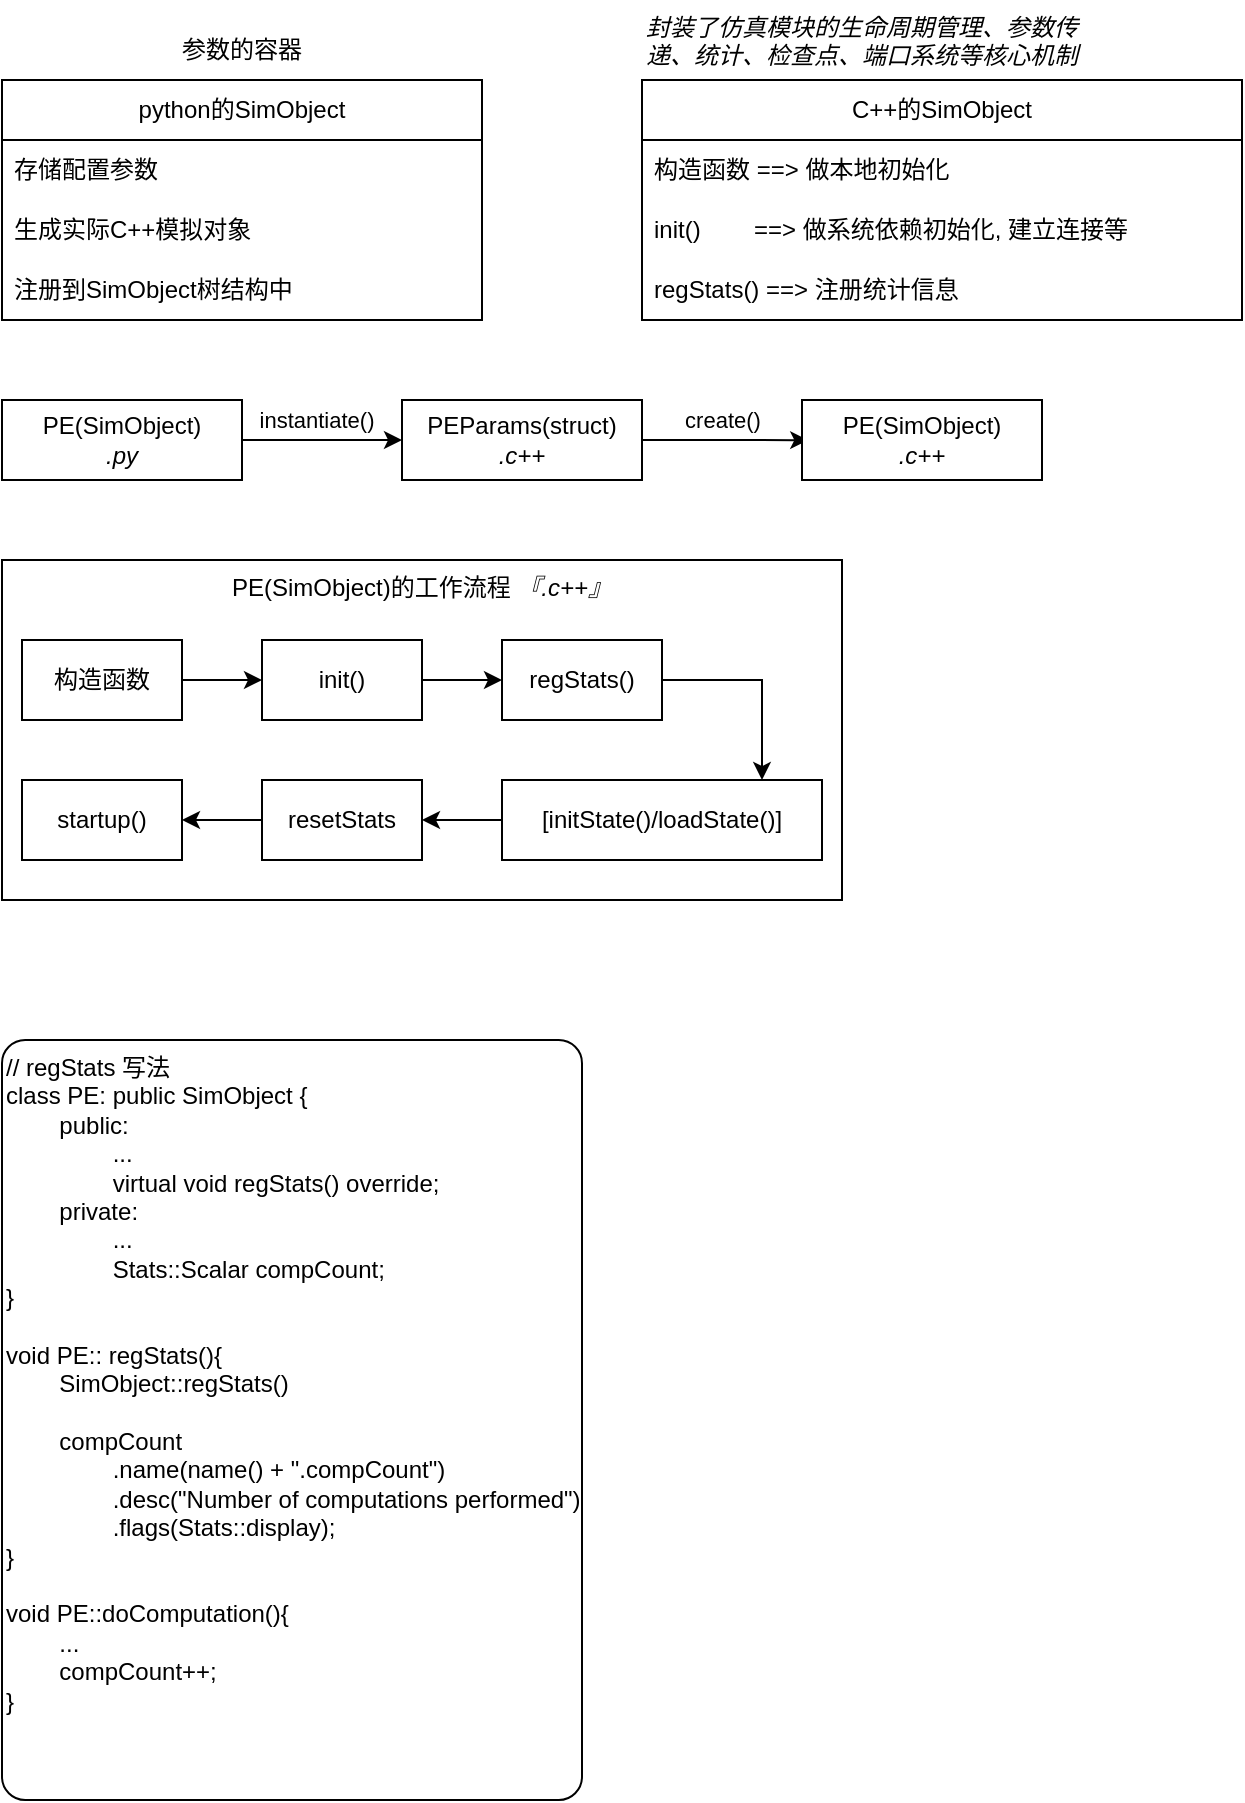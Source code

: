 <mxfile version="27.1.6">
  <diagram name="SimObject" id="-daLCYb_sPlYekwP6ffY">
    <mxGraphModel dx="554" dy="807" grid="1" gridSize="10" guides="1" tooltips="1" connect="1" arrows="1" fold="1" page="1" pageScale="1" pageWidth="827" pageHeight="1169" math="0" shadow="0">
      <root>
        <mxCell id="0" />
        <mxCell id="1" parent="0" />
        <mxCell id="MVA4C9VbbbMDx0Rcn064-6" value="python的SimObject" style="swimlane;fontStyle=0;childLayout=stackLayout;horizontal=1;startSize=30;horizontalStack=0;resizeParent=1;resizeParentMax=0;resizeLast=0;collapsible=1;marginBottom=0;whiteSpace=wrap;html=1;" vertex="1" parent="1">
          <mxGeometry x="40" y="40" width="240" height="120" as="geometry" />
        </mxCell>
        <mxCell id="MVA4C9VbbbMDx0Rcn064-7" value="存储配置参数" style="text;strokeColor=none;fillColor=none;align=left;verticalAlign=middle;spacingLeft=4;spacingRight=4;overflow=hidden;points=[[0,0.5],[1,0.5]];portConstraint=eastwest;rotatable=0;whiteSpace=wrap;html=1;" vertex="1" parent="MVA4C9VbbbMDx0Rcn064-6">
          <mxGeometry y="30" width="240" height="30" as="geometry" />
        </mxCell>
        <mxCell id="MVA4C9VbbbMDx0Rcn064-8" value="生成实际C++模拟对象" style="text;strokeColor=none;fillColor=none;align=left;verticalAlign=middle;spacingLeft=4;spacingRight=4;overflow=hidden;points=[[0,0.5],[1,0.5]];portConstraint=eastwest;rotatable=0;whiteSpace=wrap;html=1;" vertex="1" parent="MVA4C9VbbbMDx0Rcn064-6">
          <mxGeometry y="60" width="240" height="30" as="geometry" />
        </mxCell>
        <mxCell id="MVA4C9VbbbMDx0Rcn064-9" value="注册到SimObject树结构中" style="text;strokeColor=none;fillColor=none;align=left;verticalAlign=middle;spacingLeft=4;spacingRight=4;overflow=hidden;points=[[0,0.5],[1,0.5]];portConstraint=eastwest;rotatable=0;whiteSpace=wrap;html=1;" vertex="1" parent="MVA4C9VbbbMDx0Rcn064-6">
          <mxGeometry y="90" width="240" height="30" as="geometry" />
        </mxCell>
        <mxCell id="MVA4C9VbbbMDx0Rcn064-16" value="参数的容器" style="text;html=1;align=center;verticalAlign=middle;whiteSpace=wrap;rounded=0;" vertex="1" parent="1">
          <mxGeometry x="120" y="10" width="80" height="30" as="geometry" />
        </mxCell>
        <mxCell id="MVA4C9VbbbMDx0Rcn064-17" value="&lt;div&gt;PEParams(struct)&lt;/div&gt;&lt;div&gt;&lt;i&gt;.c++&lt;/i&gt;&lt;/div&gt;" style="rounded=0;whiteSpace=wrap;html=1;" vertex="1" parent="1">
          <mxGeometry x="240" y="200" width="120" height="40" as="geometry" />
        </mxCell>
        <mxCell id="MVA4C9VbbbMDx0Rcn064-18" value="&lt;div&gt;PE(SimObject)&lt;/div&gt;&lt;div&gt;&lt;i&gt;.py&lt;/i&gt;&lt;/div&gt;" style="rounded=0;whiteSpace=wrap;html=1;" vertex="1" parent="1">
          <mxGeometry x="40" y="200" width="120" height="40" as="geometry" />
        </mxCell>
        <mxCell id="MVA4C9VbbbMDx0Rcn064-19" value="" style="endArrow=classic;html=1;rounded=0;" edge="1" parent="1" target="MVA4C9VbbbMDx0Rcn064-17">
          <mxGeometry width="50" height="50" relative="1" as="geometry">
            <mxPoint x="160" y="220" as="sourcePoint" />
            <mxPoint x="210" y="170" as="targetPoint" />
          </mxGeometry>
        </mxCell>
        <mxCell id="MVA4C9VbbbMDx0Rcn064-20" value="instantiate()" style="edgeLabel;html=1;align=center;verticalAlign=middle;resizable=0;points=[];" vertex="1" connectable="0" parent="MVA4C9VbbbMDx0Rcn064-19">
          <mxGeometry x="-0.089" relative="1" as="geometry">
            <mxPoint y="-10" as="offset" />
          </mxGeometry>
        </mxCell>
        <mxCell id="MVA4C9VbbbMDx0Rcn064-21" value="" style="endArrow=classic;html=1;rounded=0;exitX=1;exitY=0.5;exitDx=0;exitDy=0;entryX=0.026;entryY=0.502;entryDx=0;entryDy=0;entryPerimeter=0;" edge="1" parent="1" source="MVA4C9VbbbMDx0Rcn064-17" target="MVA4C9VbbbMDx0Rcn064-22">
          <mxGeometry width="50" height="50" relative="1" as="geometry">
            <mxPoint x="380" y="230" as="sourcePoint" />
            <mxPoint x="440" y="220" as="targetPoint" />
          </mxGeometry>
        </mxCell>
        <mxCell id="MVA4C9VbbbMDx0Rcn064-23" value="create()" style="edgeLabel;html=1;align=center;verticalAlign=middle;resizable=0;points=[];" vertex="1" connectable="0" parent="MVA4C9VbbbMDx0Rcn064-21">
          <mxGeometry x="-0.302" y="1" relative="1" as="geometry">
            <mxPoint x="11" y="-9" as="offset" />
          </mxGeometry>
        </mxCell>
        <mxCell id="MVA4C9VbbbMDx0Rcn064-22" value="&lt;div&gt;PE(SimObject)&lt;/div&gt;&lt;div&gt;&lt;i&gt;.c++&lt;/i&gt;&lt;/div&gt;" style="rounded=0;whiteSpace=wrap;html=1;" vertex="1" parent="1">
          <mxGeometry x="440" y="200" width="120" height="40" as="geometry" />
        </mxCell>
        <mxCell id="MVA4C9VbbbMDx0Rcn064-24" value="C++的SimObject" style="swimlane;fontStyle=0;childLayout=stackLayout;horizontal=1;startSize=30;horizontalStack=0;resizeParent=1;resizeParentMax=0;resizeLast=0;collapsible=1;marginBottom=0;whiteSpace=wrap;html=1;" vertex="1" parent="1">
          <mxGeometry x="360" y="40" width="300" height="120" as="geometry" />
        </mxCell>
        <mxCell id="MVA4C9VbbbMDx0Rcn064-26" value="构造函数 ==&amp;gt; 做本地初始化" style="text;strokeColor=none;fillColor=none;align=left;verticalAlign=middle;spacingLeft=4;spacingRight=4;overflow=hidden;points=[[0,0.5],[1,0.5]];portConstraint=eastwest;rotatable=0;whiteSpace=wrap;html=1;" vertex="1" parent="MVA4C9VbbbMDx0Rcn064-24">
          <mxGeometry y="30" width="300" height="30" as="geometry" />
        </mxCell>
        <mxCell id="MVA4C9VbbbMDx0Rcn064-27" value="&lt;div&gt;init()&amp;nbsp; &amp;nbsp; &amp;nbsp; &amp;nbsp; ==&amp;gt; 做系统依赖初始化, 建立连接等&lt;/div&gt;" style="text;strokeColor=none;fillColor=none;align=left;verticalAlign=middle;spacingLeft=4;spacingRight=4;overflow=hidden;points=[[0,0.5],[1,0.5]];portConstraint=eastwest;rotatable=0;whiteSpace=wrap;html=1;" vertex="1" parent="MVA4C9VbbbMDx0Rcn064-24">
          <mxGeometry y="60" width="300" height="30" as="geometry" />
        </mxCell>
        <mxCell id="MVA4C9VbbbMDx0Rcn064-43" value="regStats() ==&amp;gt; 注册统计信息" style="text;strokeColor=none;fillColor=none;align=left;verticalAlign=middle;spacingLeft=4;spacingRight=4;overflow=hidden;points=[[0,0.5],[1,0.5]];portConstraint=eastwest;rotatable=0;whiteSpace=wrap;html=1;" vertex="1" parent="MVA4C9VbbbMDx0Rcn064-24">
          <mxGeometry y="90" width="300" height="30" as="geometry" />
        </mxCell>
        <mxCell id="MVA4C9VbbbMDx0Rcn064-28" value="封装了仿真模块的生命周期管理、参数传递、统计、检查点、端口系统等核心机制" style="text;whiteSpace=wrap;html=1;fontStyle=2" vertex="1" parent="1">
          <mxGeometry x="360" width="240" height="40" as="geometry" />
        </mxCell>
        <mxCell id="MVA4C9VbbbMDx0Rcn064-30" value="&lt;div&gt;PE(SimObject)的工作流程&amp;nbsp;&lt;i&gt;『.c++』&lt;/i&gt;&lt;/div&gt;&lt;div&gt;&lt;i&gt;&lt;br&gt;&lt;/i&gt;&lt;/div&gt;" style="rounded=0;whiteSpace=wrap;html=1;verticalAlign=top;" vertex="1" parent="1">
          <mxGeometry x="40" y="280" width="420" height="170" as="geometry" />
        </mxCell>
        <mxCell id="MVA4C9VbbbMDx0Rcn064-42" value="" style="group" vertex="1" connectable="0" parent="1">
          <mxGeometry x="50" y="320" width="400" height="110" as="geometry" />
        </mxCell>
        <mxCell id="MVA4C9VbbbMDx0Rcn064-33" value="" style="edgeStyle=orthogonalEdgeStyle;rounded=0;orthogonalLoop=1;jettySize=auto;html=1;" edge="1" parent="MVA4C9VbbbMDx0Rcn064-42" source="MVA4C9VbbbMDx0Rcn064-31" target="MVA4C9VbbbMDx0Rcn064-32">
          <mxGeometry relative="1" as="geometry" />
        </mxCell>
        <mxCell id="MVA4C9VbbbMDx0Rcn064-31" value="构造函数" style="rounded=0;whiteSpace=wrap;html=1;" vertex="1" parent="MVA4C9VbbbMDx0Rcn064-42">
          <mxGeometry width="80" height="40" as="geometry" />
        </mxCell>
        <mxCell id="MVA4C9VbbbMDx0Rcn064-35" value="" style="edgeStyle=orthogonalEdgeStyle;rounded=0;orthogonalLoop=1;jettySize=auto;html=1;" edge="1" parent="MVA4C9VbbbMDx0Rcn064-42" source="MVA4C9VbbbMDx0Rcn064-32" target="MVA4C9VbbbMDx0Rcn064-34">
          <mxGeometry relative="1" as="geometry" />
        </mxCell>
        <mxCell id="MVA4C9VbbbMDx0Rcn064-32" value="init()" style="whiteSpace=wrap;html=1;rounded=0;" vertex="1" parent="MVA4C9VbbbMDx0Rcn064-42">
          <mxGeometry x="120" width="80" height="40" as="geometry" />
        </mxCell>
        <mxCell id="MVA4C9VbbbMDx0Rcn064-37" value="" style="edgeStyle=orthogonalEdgeStyle;rounded=0;orthogonalLoop=1;jettySize=auto;html=1;exitX=1;exitY=0.5;exitDx=0;exitDy=0;entryX=0.81;entryY=0.001;entryDx=0;entryDy=0;entryPerimeter=0;" edge="1" parent="MVA4C9VbbbMDx0Rcn064-42" source="MVA4C9VbbbMDx0Rcn064-34" target="MVA4C9VbbbMDx0Rcn064-36">
          <mxGeometry relative="1" as="geometry">
            <mxPoint x="340" y="20.034" as="sourcePoint" />
            <mxPoint x="360.034" y="70" as="targetPoint" />
            <Array as="points">
              <mxPoint x="370" y="20" />
              <mxPoint x="370" y="70" />
            </Array>
          </mxGeometry>
        </mxCell>
        <mxCell id="MVA4C9VbbbMDx0Rcn064-34" value="regStats()" style="whiteSpace=wrap;html=1;rounded=0;" vertex="1" parent="MVA4C9VbbbMDx0Rcn064-42">
          <mxGeometry x="240" width="80" height="40" as="geometry" />
        </mxCell>
        <mxCell id="MVA4C9VbbbMDx0Rcn064-39" value="" style="edgeStyle=orthogonalEdgeStyle;rounded=0;orthogonalLoop=1;jettySize=auto;html=1;" edge="1" parent="MVA4C9VbbbMDx0Rcn064-42" source="MVA4C9VbbbMDx0Rcn064-36" target="MVA4C9VbbbMDx0Rcn064-38">
          <mxGeometry relative="1" as="geometry" />
        </mxCell>
        <mxCell id="MVA4C9VbbbMDx0Rcn064-36" value="[initState()/loadState()]" style="whiteSpace=wrap;html=1;rounded=0;" vertex="1" parent="MVA4C9VbbbMDx0Rcn064-42">
          <mxGeometry x="240" y="70" width="160" height="40" as="geometry" />
        </mxCell>
        <mxCell id="MVA4C9VbbbMDx0Rcn064-41" value="" style="edgeStyle=orthogonalEdgeStyle;rounded=0;orthogonalLoop=1;jettySize=auto;html=1;" edge="1" parent="MVA4C9VbbbMDx0Rcn064-42" source="MVA4C9VbbbMDx0Rcn064-38" target="MVA4C9VbbbMDx0Rcn064-40">
          <mxGeometry relative="1" as="geometry" />
        </mxCell>
        <mxCell id="MVA4C9VbbbMDx0Rcn064-38" value="resetStats" style="whiteSpace=wrap;html=1;rounded=0;" vertex="1" parent="MVA4C9VbbbMDx0Rcn064-42">
          <mxGeometry x="120" y="70" width="80" height="40" as="geometry" />
        </mxCell>
        <mxCell id="MVA4C9VbbbMDx0Rcn064-40" value="startup()" style="whiteSpace=wrap;html=1;rounded=0;" vertex="1" parent="MVA4C9VbbbMDx0Rcn064-42">
          <mxGeometry y="70" width="80" height="40" as="geometry" />
        </mxCell>
        <mxCell id="MVA4C9VbbbMDx0Rcn064-44" value="&lt;div&gt;// regStats 写法&lt;/div&gt;&lt;div&gt;class PE: public SimObject {&lt;/div&gt;&lt;div&gt;&lt;span style=&quot;white-space: pre;&quot;&gt;&#x9;public:&lt;/span&gt;&lt;/div&gt;&lt;div&gt;&lt;span style=&quot;white-space: pre;&quot;&gt;&lt;span style=&quot;white-space: pre;&quot;&gt;&#x9;&lt;/span&gt;&lt;span style=&quot;white-space: pre;&quot;&gt;&#x9;&lt;/span&gt;...&lt;/span&gt;&lt;/div&gt;&lt;div&gt;&lt;span style=&quot;white-space: pre;&quot;&gt;&lt;span style=&quot;white-space: pre;&quot;&gt;&#x9;&lt;/span&gt;&lt;span style=&quot;white-space: pre;&quot;&gt;&#x9;virtual void regStats() override;&lt;/span&gt;&lt;/span&gt;&lt;/div&gt;&lt;div&gt;&lt;span style=&quot;white-space: pre;&quot;&gt;&lt;span style=&quot;white-space: pre;&quot;&gt;&lt;span style=&quot;white-space: pre;&quot;&gt;&#x9;&lt;/span&gt;private:&lt;/span&gt;&lt;/span&gt;&lt;/div&gt;&lt;div&gt;&lt;span style=&quot;white-space: pre;&quot;&gt;&lt;span style=&quot;white-space: pre;&quot;&gt;&lt;span style=&quot;white-space: pre;&quot;&gt;&#x9;&lt;/span&gt;&lt;span style=&quot;white-space: pre;&quot;&gt;&#x9;&lt;/span&gt;...&lt;/span&gt;&lt;/span&gt;&lt;/div&gt;&lt;div&gt;&lt;span style=&quot;white-space: pre;&quot;&gt;&lt;span style=&quot;white-space: pre;&quot;&gt;&lt;span style=&quot;white-space: pre;&quot;&gt;&#x9;&lt;/span&gt;&lt;span style=&quot;white-space: pre;&quot;&gt;&#x9;Stats::Scalar compCount;&lt;/span&gt;&lt;/span&gt;&lt;/span&gt;&lt;/div&gt;&lt;div&gt;}&lt;/div&gt;&lt;div&gt;&lt;br&gt;&lt;/div&gt;&lt;div&gt;void PE:: regStats(){&lt;/div&gt;&lt;div&gt;&lt;span style=&quot;white-space: pre;&quot;&gt;&#x9;&lt;/span&gt;SimObject::regStats()&lt;/div&gt;&lt;div&gt;&lt;br&gt;&lt;/div&gt;&lt;div&gt;&lt;span style=&quot;white-space: pre;&quot;&gt;&#x9;&lt;/span&gt;compCount&lt;/div&gt;&lt;div&gt;&lt;span style=&quot;white-space: pre;&quot;&gt;&#x9;&lt;/span&gt;&lt;span style=&quot;white-space: pre;&quot;&gt;&#x9;&lt;/span&gt;.name(name() + &quot;.compCount&quot;)&lt;/div&gt;&lt;div&gt;&lt;span style=&quot;white-space: pre;&quot;&gt;&#x9;&lt;/span&gt;&lt;span style=&quot;white-space: pre;&quot;&gt;&#x9;&lt;/span&gt;.desc(&quot;Number of computations performed&quot;)&lt;/div&gt;&lt;div&gt;&lt;span style=&quot;white-space: pre;&quot;&gt;&#x9;&lt;/span&gt;&lt;span style=&quot;white-space: pre;&quot;&gt;&#x9;&lt;/span&gt;.flags(Stats::display);&lt;/div&gt;&lt;div&gt;}&lt;/div&gt;&lt;div&gt;&lt;br&gt;&lt;/div&gt;&lt;div&gt;void PE::doComputation(){&lt;/div&gt;&lt;div&gt;&lt;span style=&quot;white-space: pre;&quot;&gt;&#x9;&lt;/span&gt;...&lt;/div&gt;&lt;div&gt;&lt;span style=&quot;white-space: pre;&quot;&gt;&#x9;&lt;/span&gt;compCount++;&lt;/div&gt;&lt;div&gt;}&lt;/div&gt;&lt;div&gt;&lt;br&gt;&lt;/div&gt;&lt;div&gt;&lt;br&gt;&lt;/div&gt;" style="rounded=1;whiteSpace=wrap;html=1;arcSize=4;align=left;verticalAlign=top;" vertex="1" parent="1">
          <mxGeometry x="40" y="520" width="290" height="380" as="geometry" />
        </mxCell>
      </root>
    </mxGraphModel>
  </diagram>
</mxfile>
